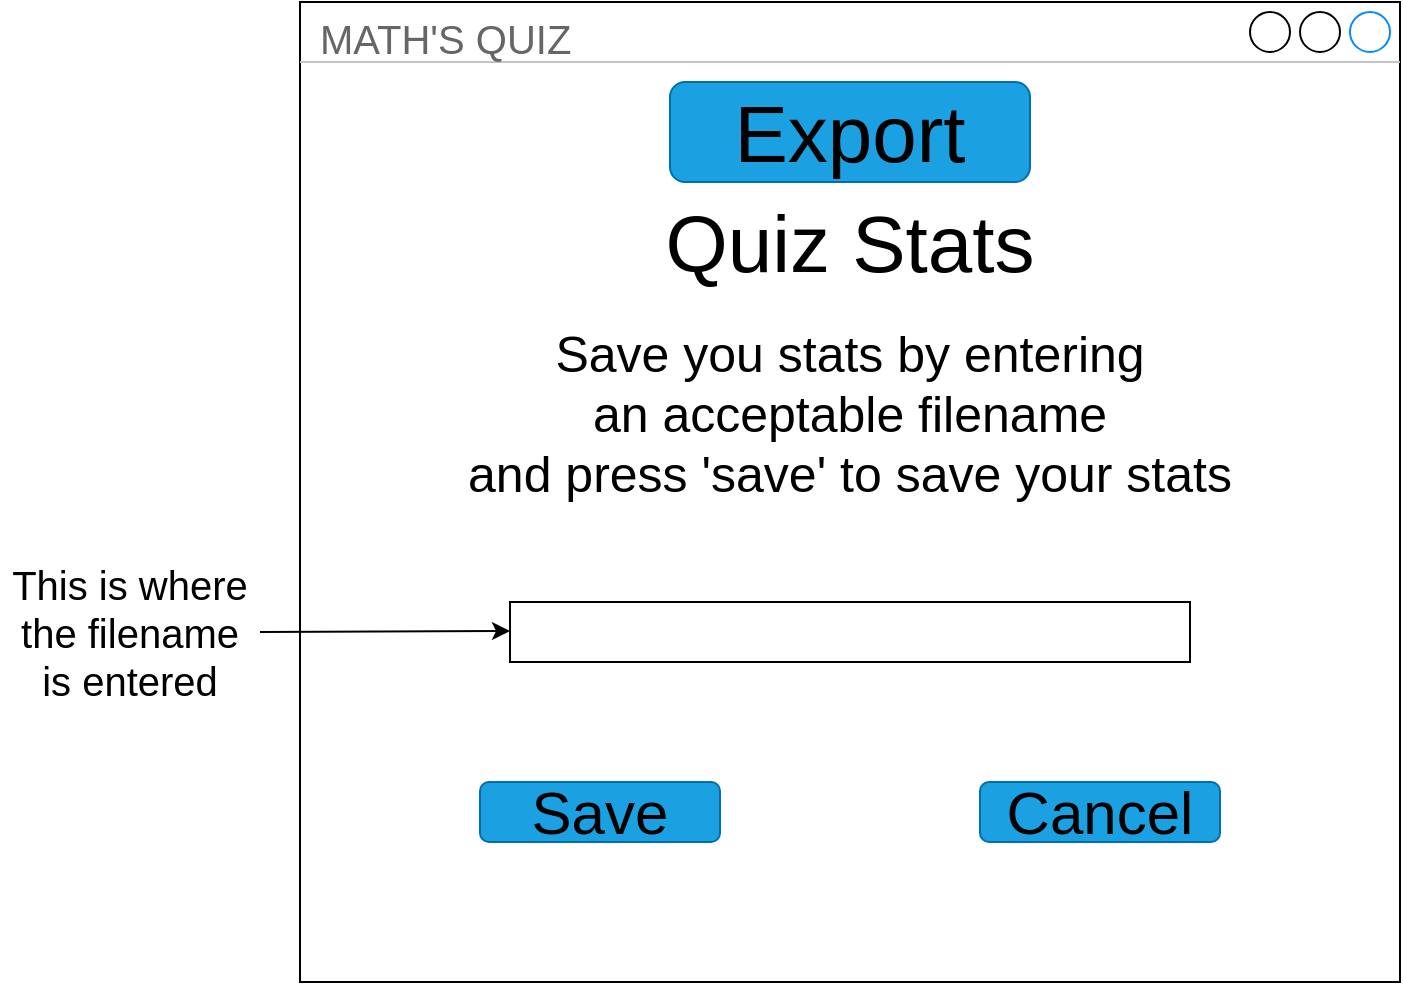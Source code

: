 <mxfile version="13.2.1" type="github"><diagram id="ELy54gUj_svtiCcX6ysn" name="Page-1"><mxGraphModel dx="1422" dy="794" grid="1" gridSize="10" guides="1" tooltips="1" connect="1" arrows="1" fold="1" page="1" pageScale="1" pageWidth="850" pageHeight="1100" math="0" shadow="0"><root><mxCell id="0"/><mxCell id="1" parent="0"/><mxCell id="383oYUXR2MFuqn5OYpB7-2" value="MATH'S QUIZ" style="strokeWidth=1;shadow=0;dashed=0;align=center;html=1;shape=mxgraph.mockup.containers.window;align=left;verticalAlign=top;spacingLeft=8;strokeColor2=#008cff;strokeColor3=#c4c4c4;fontColor=#666666;mainText=;fontSize=20;labelBackgroundColor=none;" parent="1" vertex="1"><mxGeometry x="150" y="220" width="550" height="490" as="geometry"/></mxCell><mxCell id="Lb4O5Dk-VDooWvsJsstU-1" value="Export" style="rounded=1;whiteSpace=wrap;html=1;fontSize=40;fillColor=#1ba1e2;strokeColor=#006EAF;fontColor=#000000;" vertex="1" parent="1"><mxGeometry x="335" y="260" width="180" height="50" as="geometry"/></mxCell><mxCell id="Lb4O5Dk-VDooWvsJsstU-2" value="Quiz Stats" style="text;html=1;strokeColor=none;fillColor=none;align=center;verticalAlign=middle;whiteSpace=wrap;rounded=0;fontSize=40;fontColor=#000000;" vertex="1" parent="1"><mxGeometry x="285" y="330" width="280" height="20" as="geometry"/></mxCell><mxCell id="Lb4O5Dk-VDooWvsJsstU-7" value="Save you stats by entering&lt;br&gt;an acceptable filename&lt;br&gt;and press 'save' to save your stats" style="text;html=1;strokeColor=none;fillColor=none;align=center;verticalAlign=middle;whiteSpace=wrap;rounded=0;fontSize=25;fontColor=#000000;" vertex="1" parent="1"><mxGeometry x="150" y="390" width="550" height="70" as="geometry"/></mxCell><mxCell id="Lb4O5Dk-VDooWvsJsstU-8" value="" style="rounded=0;whiteSpace=wrap;html=1;fontSize=25;fontColor=#000000;" vertex="1" parent="1"><mxGeometry x="255" y="520" width="340" height="30" as="geometry"/></mxCell><mxCell id="Lb4O5Dk-VDooWvsJsstU-9" value="" style="endArrow=classic;html=1;fontSize=25;fontColor=#000000;" edge="1" parent="1"><mxGeometry width="50" height="50" relative="1" as="geometry"><mxPoint x="130" y="535" as="sourcePoint"/><mxPoint x="255" y="534.5" as="targetPoint"/></mxGeometry></mxCell><mxCell id="Lb4O5Dk-VDooWvsJsstU-12" value="This is where the filename is entered" style="text;html=1;strokeColor=none;fillColor=none;align=center;verticalAlign=middle;whiteSpace=wrap;rounded=0;fontSize=20;fontColor=#000000;" vertex="1" parent="1"><mxGeometry y="495" width="130" height="80" as="geometry"/></mxCell><mxCell id="Lb4O5Dk-VDooWvsJsstU-13" value="Save" style="rounded=1;whiteSpace=wrap;html=1;fontSize=30;fontColor=#000000;fillColor=#1ba1e2;strokeColor=#006EAF;" vertex="1" parent="1"><mxGeometry x="240" y="610" width="120" height="30" as="geometry"/></mxCell><mxCell id="Lb4O5Dk-VDooWvsJsstU-14" value="Cancel" style="rounded=1;whiteSpace=wrap;html=1;fontSize=30;fontColor=#000000;fillColor=#1ba1e2;strokeColor=#006EAF;" vertex="1" parent="1"><mxGeometry x="490" y="610" width="120" height="30" as="geometry"/></mxCell></root></mxGraphModel></diagram></mxfile>